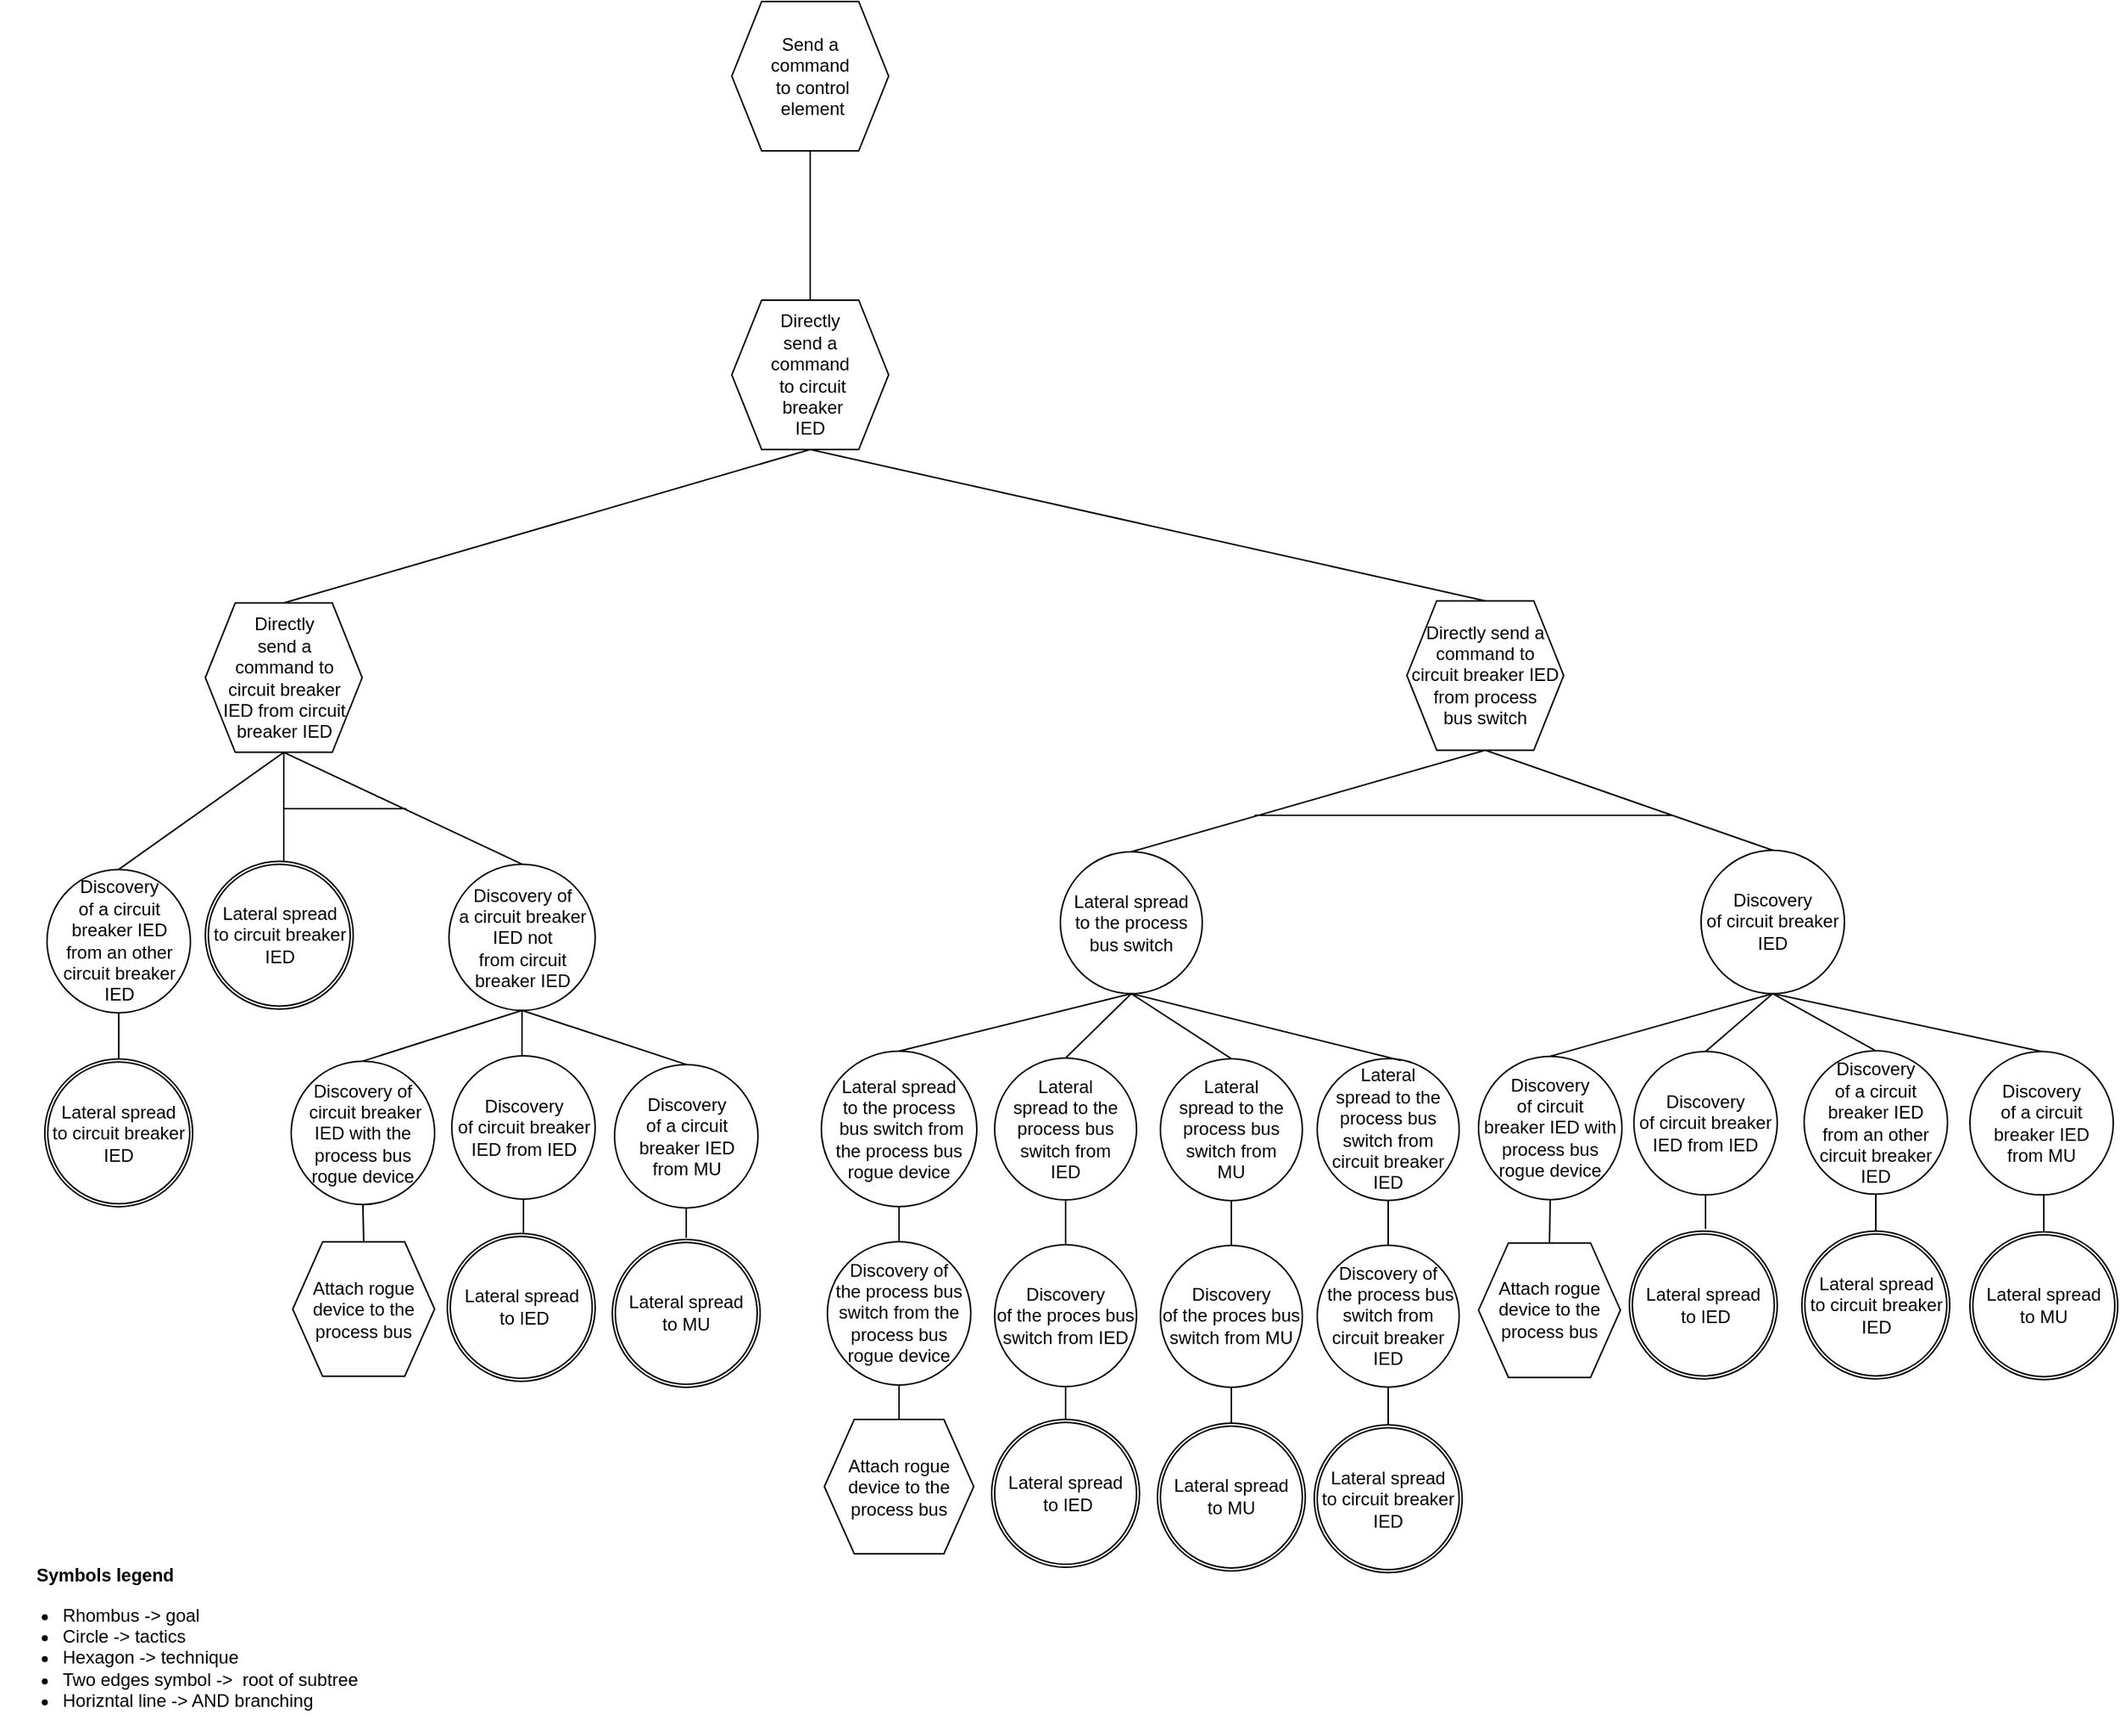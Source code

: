 <mxfile version="16.1.2" type="device"><diagram id="xbHYeiGO_CIbIeRIyyaW" name="Page-1"><mxGraphModel dx="505" dy="2098" grid="1" gridSize="10" guides="1" tooltips="1" connect="1" arrows="1" fold="1" page="1" pageScale="1" pageWidth="850" pageHeight="1100" math="0" shadow="0"><root><mxCell id="0"/><mxCell id="1" parent="0"/><mxCell id="wkG5_CU37ZLFnjXLYzD5-3" value="" style="endArrow=none;html=1;rounded=0;exitX=0.5;exitY=0;exitDx=0;exitDy=0;entryX=0.5;entryY=1;entryDx=0;entryDy=0;" parent="1" source="wkG5_CU37ZLFnjXLYzD5-10" target="wkG5_CU37ZLFnjXLYzD5-7" edge="1"><mxGeometry width="50" height="50" relative="1" as="geometry"><mxPoint x="202.75" y="127.5" as="sourcePoint"/><mxPoint x="698" y="70" as="targetPoint"/><Array as="points"/></mxGeometry></mxCell><mxCell id="wkG5_CU37ZLFnjXLYzD5-7" value="&lt;span style=&quot;font-family: &amp;#34;helvetica&amp;#34;&quot;&gt;Send a&lt;/span&gt;&lt;br style=&quot;font-family: &amp;#34;helvetica&amp;#34;&quot;&gt;&lt;span style=&quot;font-family: &amp;#34;helvetica&amp;#34;&quot;&gt;command&lt;/span&gt;&lt;br style=&quot;font-family: &amp;#34;helvetica&amp;#34;&quot;&gt;&lt;span style=&quot;font-family: &amp;#34;helvetica&amp;#34;&quot;&gt;&amp;nbsp;to control&lt;/span&gt;&lt;br style=&quot;font-family: &amp;#34;helvetica&amp;#34;&quot;&gt;&lt;span style=&quot;font-family: &amp;#34;helvetica&amp;#34;&quot;&gt;&amp;nbsp;element&lt;/span&gt;" style="shape=hexagon;perimeter=hexagonPerimeter2;whiteSpace=wrap;html=1;fixedSize=1;" parent="1" vertex="1"><mxGeometry x="1870" y="-40" width="105" height="100" as="geometry"/></mxCell><mxCell id="wkG5_CU37ZLFnjXLYzD5-10" value="Directly&lt;br&gt;send a&lt;br&gt;command&lt;br&gt;&amp;nbsp;to circuit &lt;br&gt;&amp;nbsp;breaker&lt;br&gt;IED" style="shape=hexagon;perimeter=hexagonPerimeter2;whiteSpace=wrap;html=1;fixedSize=1;" parent="1" vertex="1"><mxGeometry x="1870" y="160.0" width="105" height="100" as="geometry"/></mxCell><mxCell id="A3K8B1xX85LwOK0DyzmP-1" value="&lt;font style=&quot;font-size: 12px&quot;&gt;Symbols legend&lt;/font&gt;" style="text;strokeColor=none;fillColor=none;html=1;fontSize=24;fontStyle=1;verticalAlign=middle;align=center;" parent="1" vertex="1"><mxGeometry x="1400" y="990.0" width="100" height="40" as="geometry"/></mxCell><mxCell id="A3K8B1xX85LwOK0DyzmP-2" value="&lt;ul&gt;&lt;li&gt;&lt;span&gt;Rhombus -&amp;gt; goal&lt;/span&gt;&lt;/li&gt;&lt;li&gt;&lt;span&gt;Circle -&amp;gt; tactics&lt;/span&gt;&lt;br&gt;&lt;/li&gt;&lt;li&gt;Hexagon -&amp;gt; technique&lt;/li&gt;&lt;li&gt;Two edges symbol -&amp;gt;&amp;nbsp; root of subtree&amp;nbsp;&lt;/li&gt;&lt;li&gt;Horizntal line -&amp;gt; AND branching&lt;/li&gt;&lt;/ul&gt;" style="text;strokeColor=none;fillColor=none;html=1;whiteSpace=wrap;verticalAlign=middle;overflow=hidden;fontSize=12;" parent="1" vertex="1"><mxGeometry x="1380" y="1018.34" width="256" height="101.66" as="geometry"/></mxCell><mxCell id="Jbl8gsJ0nyqIGHnqKXbN-105" value="" style="endArrow=none;html=1;rounded=0;entryX=0.5;entryY=0;entryDx=0;entryDy=0;exitX=0.5;exitY=1;exitDx=0;exitDy=0;" parent="1" source="Jbl8gsJ0nyqIGHnqKXbN-117" target="ztV4Gmg8IP8V2Pzz6eEl-201" edge="1"><mxGeometry width="50" height="50" relative="1" as="geometry"><mxPoint x="2220" y="455.39" as="sourcePoint"/><mxPoint x="2528" y="508.16" as="targetPoint"/></mxGeometry></mxCell><mxCell id="Jbl8gsJ0nyqIGHnqKXbN-106" value="" style="endArrow=none;html=1;rounded=0;entryX=0.5;entryY=0;entryDx=0;entryDy=0;exitX=0.5;exitY=1;exitDx=0;exitDy=0;" parent="1" source="Jbl8gsJ0nyqIGHnqKXbN-117" target="Jbl8gsJ0nyqIGHnqKXbN-114" edge="1"><mxGeometry width="50" height="50" relative="1" as="geometry"><mxPoint x="2274.5" y="456.17" as="sourcePoint"/><mxPoint x="2149.75" y="506.17" as="targetPoint"/></mxGeometry></mxCell><mxCell id="Jbl8gsJ0nyqIGHnqKXbN-107" value="" style="endArrow=none;html=1;rounded=0;" parent="1" edge="1"><mxGeometry width="50" height="50" relative="1" as="geometry"><mxPoint x="2220" y="505" as="sourcePoint"/><mxPoint x="2500" y="505" as="targetPoint"/><Array as="points"/></mxGeometry></mxCell><mxCell id="Jbl8gsJ0nyqIGHnqKXbN-111" value="" style="endArrow=none;html=1;rounded=0;entryX=0.5;entryY=0;entryDx=0;entryDy=0;exitX=0.5;exitY=1;exitDx=0;exitDy=0;startArrow=none;" parent="1" source="Jbl8gsJ0nyqIGHnqKXbN-118" edge="1"><mxGeometry width="50" height="50" relative="1" as="geometry"><mxPoint x="2522" y="694.23" as="sourcePoint"/><mxPoint x="2522" y="781.85" as="targetPoint"/><Array as="points"/></mxGeometry></mxCell><mxCell id="Jbl8gsJ0nyqIGHnqKXbN-114" value="Discovery&lt;br&gt;of circuit breaker IED" style="ellipse;whiteSpace=wrap;html=1;aspect=fixed;" parent="1" vertex="1"><mxGeometry x="2519" y="528.4" width="96" height="96" as="geometry"/></mxCell><mxCell id="Jbl8gsJ0nyqIGHnqKXbN-116" value="" style="endArrow=none;html=1;rounded=0;entryX=0.5;entryY=0;entryDx=0;entryDy=0;exitX=0.5;exitY=1;exitDx=0;exitDy=0;" parent="1" source="wkG5_CU37ZLFnjXLYzD5-10" target="Jbl8gsJ0nyqIGHnqKXbN-117" edge="1"><mxGeometry width="50" height="50" relative="1" as="geometry"><mxPoint x="2982" y="298.71" as="sourcePoint"/><mxPoint x="3122.69" y="359.08" as="targetPoint"/></mxGeometry></mxCell><mxCell id="Jbl8gsJ0nyqIGHnqKXbN-117" value="Directly send a command to &lt;br&gt;circuit breaker IED from process &lt;br&gt;bus switch" style="shape=hexagon;perimeter=hexagonPerimeter2;whiteSpace=wrap;html=1;fixedSize=1;" parent="1" vertex="1"><mxGeometry x="2322" y="361.35" width="105" height="100" as="geometry"/></mxCell><mxCell id="Jbl8gsJ0nyqIGHnqKXbN-118" value="Discovery&lt;br&gt;of circuit breaker IED from IED" style="ellipse;whiteSpace=wrap;html=1;aspect=fixed;" parent="1" vertex="1"><mxGeometry x="2474" y="663.16" width="96" height="96" as="geometry"/></mxCell><mxCell id="Jbl8gsJ0nyqIGHnqKXbN-119" value="" style="endArrow=none;html=1;rounded=0;exitX=0.5;exitY=1;exitDx=0;exitDy=0;startArrow=none;entryX=0.5;entryY=0;entryDx=0;entryDy=0;" parent="1" source="Jbl8gsJ0nyqIGHnqKXbN-114" target="Jbl8gsJ0nyqIGHnqKXbN-118" edge="1"><mxGeometry width="50" height="50" relative="1" as="geometry"><mxPoint x="2639" y="628.1" as="sourcePoint"/><mxPoint x="2569" y="642.97" as="targetPoint"/><Array as="points"/></mxGeometry></mxCell><mxCell id="Jbl8gsJ0nyqIGHnqKXbN-120" value="Discovery &lt;br&gt;of circuit &lt;br&gt;breaker IED with process bus rogue device" style="ellipse;whiteSpace=wrap;html=1;aspect=fixed;" parent="1" vertex="1"><mxGeometry x="2370" y="666.32" width="96" height="96" as="geometry"/></mxCell><mxCell id="Jbl8gsJ0nyqIGHnqKXbN-121" value="" style="endArrow=none;html=1;rounded=0;exitX=0.5;exitY=0;exitDx=0;exitDy=0;entryX=0.5;entryY=1;entryDx=0;entryDy=0;" parent="1" source="Jbl8gsJ0nyqIGHnqKXbN-120" target="Jbl8gsJ0nyqIGHnqKXbN-114" edge="1"><mxGeometry width="50" height="50" relative="1" as="geometry"><mxPoint x="2263.292" y="762.376" as="sourcePoint"/><mxPoint x="2511" y="951.29" as="targetPoint"/><Array as="points"/></mxGeometry></mxCell><mxCell id="Jbl8gsJ0nyqIGHnqKXbN-122" value="Attach rogue device to the process bus" style="shape=hexagon;perimeter=hexagonPerimeter2;whiteSpace=wrap;html=1;fixedSize=1;" parent="1" vertex="1"><mxGeometry x="2370" y="791.35" width="95" height="90" as="geometry"/></mxCell><mxCell id="Jbl8gsJ0nyqIGHnqKXbN-123" value="" style="endArrow=none;html=1;rounded=0;entryX=0.5;entryY=0;entryDx=0;entryDy=0;exitX=0.5;exitY=1;exitDx=0;exitDy=0;" parent="1" source="Jbl8gsJ0nyqIGHnqKXbN-120" target="Jbl8gsJ0nyqIGHnqKXbN-122" edge="1"><mxGeometry width="50" height="50" relative="1" as="geometry"><mxPoint x="2455.5" y="768.51" as="sourcePoint"/><mxPoint x="2370.5" y="790.19" as="targetPoint"/></mxGeometry></mxCell><mxCell id="j7B5tyn3Clt2UNp_cxtj-1" value="" style="endArrow=none;html=1;rounded=0;exitX=0.5;exitY=1;exitDx=0;exitDy=0;fontStyle=1;entryX=0.5;entryY=0;entryDx=0;entryDy=0;" parent="1" source="wkG5_CU37ZLFnjXLYzD5-10" target="j7B5tyn3Clt2UNp_cxtj-10" edge="1"><mxGeometry width="50" height="50" relative="1" as="geometry"><mxPoint x="1912.5" y="273.48" as="sourcePoint"/><mxPoint x="2260" y="392.54" as="targetPoint"/></mxGeometry></mxCell><mxCell id="j7B5tyn3Clt2UNp_cxtj-7" value="" style="endArrow=none;html=1;rounded=0;entryX=0.5;entryY=0;entryDx=0;entryDy=0;exitX=0.5;exitY=1;exitDx=0;exitDy=0;" parent="1" source="j7B5tyn3Clt2UNp_cxtj-10" target="j7B5tyn3Clt2UNp_cxtj-9" edge="1"><mxGeometry width="50" height="50" relative="1" as="geometry"><mxPoint x="1481" y="449.44" as="sourcePoint"/><mxPoint x="1224.25" y="415.94" as="targetPoint"/><Array as="points"/></mxGeometry></mxCell><mxCell id="j7B5tyn3Clt2UNp_cxtj-8" value="" style="endArrow=none;html=1;rounded=0;exitX=0.5;exitY=1;exitDx=0;exitDy=0;entryX=0.5;entryY=0;entryDx=0;entryDy=0;" parent="1" source="j7B5tyn3Clt2UNp_cxtj-9" target="rM_Vll5B5-LiN2aD_D-j-15" edge="1"><mxGeometry width="50" height="50" relative="1" as="geometry"><mxPoint x="1289.5" y="391.37" as="sourcePoint"/><mxPoint x="1459.5" y="660.99" as="targetPoint"/></mxGeometry></mxCell><mxCell id="j7B5tyn3Clt2UNp_cxtj-9" value="Discovery&lt;br&gt;of a circuit breaker IED &lt;br&gt;from an other circuit breaker IED" style="ellipse;whiteSpace=wrap;html=1;aspect=fixed;" parent="1" vertex="1"><mxGeometry x="1411.5" y="541.19" width="96" height="96" as="geometry"/></mxCell><mxCell id="j7B5tyn3Clt2UNp_cxtj-10" value="Directly&lt;br&gt;send a&lt;br&gt;command to&lt;br&gt;circuit breaker&lt;br&gt;IED from circuit breaker IED" style="shape=hexagon;perimeter=hexagonPerimeter2;whiteSpace=wrap;html=1;fixedSize=1;" parent="1" vertex="1"><mxGeometry x="1517.5" y="362.79" width="105" height="100" as="geometry"/></mxCell><mxCell id="j7B5tyn3Clt2UNp_cxtj-16" value="" style="endArrow=none;html=1;rounded=0;entryX=0.5;entryY=0;entryDx=0;entryDy=0;exitX=0.5;exitY=1;exitDx=0;exitDy=0;" parent="1" source="j7B5tyn3Clt2UNp_cxtj-10" edge="1"><mxGeometry width="50" height="50" relative="1" as="geometry"><mxPoint x="1585.5" y="498.57" as="sourcePoint"/><mxPoint x="1570" y="540.09" as="targetPoint"/></mxGeometry></mxCell><mxCell id="j7B5tyn3Clt2UNp_cxtj-17" value="" style="endArrow=none;html=1;rounded=0;exitX=0.5;exitY=1;exitDx=0;exitDy=0;entryX=0.5;entryY=0;entryDx=0;entryDy=0;" parent="1" source="j7B5tyn3Clt2UNp_cxtj-10" target="j7B5tyn3Clt2UNp_cxtj-22" edge="1"><mxGeometry width="50" height="50" relative="1" as="geometry"><mxPoint x="1181" y="464.03" as="sourcePoint"/><mxPoint x="1778.5" y="525.49" as="targetPoint"/></mxGeometry></mxCell><mxCell id="j7B5tyn3Clt2UNp_cxtj-18" value="Attach rogue device to the process bus" style="shape=hexagon;perimeter=hexagonPerimeter2;whiteSpace=wrap;html=1;fixedSize=1;" parent="1" vertex="1"><mxGeometry x="1576" y="790.64" width="95" height="90" as="geometry"/></mxCell><mxCell id="j7B5tyn3Clt2UNp_cxtj-19" value="Discovery of&lt;br&gt;&amp;nbsp;circuit breaker &lt;br&gt;IED with the process bus rogue device" style="ellipse;whiteSpace=wrap;html=1;aspect=fixed;" parent="1" vertex="1"><mxGeometry x="1575" y="669.57" width="96" height="96" as="geometry"/></mxCell><mxCell id="j7B5tyn3Clt2UNp_cxtj-20" value="" style="endArrow=none;html=1;rounded=0;entryX=0.5;entryY=0;entryDx=0;entryDy=0;exitX=0.5;exitY=1;exitDx=0;exitDy=0;" parent="1" source="j7B5tyn3Clt2UNp_cxtj-19" target="j7B5tyn3Clt2UNp_cxtj-18" edge="1"><mxGeometry width="50" height="50" relative="1" as="geometry"><mxPoint x="1588.63" y="717.54" as="sourcePoint"/><mxPoint x="1626.13" y="746.54" as="targetPoint"/></mxGeometry></mxCell><mxCell id="j7B5tyn3Clt2UNp_cxtj-21" value="" style="endArrow=none;html=1;rounded=0;" parent="1" edge="1"><mxGeometry width="50" height="50" relative="1" as="geometry"><mxPoint x="1570.5" y="500.51" as="sourcePoint"/><mxPoint x="1652" y="500.54" as="targetPoint"/></mxGeometry></mxCell><mxCell id="j7B5tyn3Clt2UNp_cxtj-22" value="Discovery of&lt;br&gt;a circuit breaker IED not &lt;br&gt;from circuit breaker IED" style="ellipse;whiteSpace=wrap;html=1;aspect=fixed;" parent="1" vertex="1"><mxGeometry x="1680.62" y="537.72" width="97.88" height="97.88" as="geometry"/></mxCell><mxCell id="j7B5tyn3Clt2UNp_cxtj-23" value="" style="endArrow=none;html=1;rounded=0;exitX=0.5;exitY=0;exitDx=0;exitDy=0;entryX=0.5;entryY=1;entryDx=0;entryDy=0;" parent="1" source="j7B5tyn3Clt2UNp_cxtj-19" target="j7B5tyn3Clt2UNp_cxtj-22" edge="1"><mxGeometry width="50" height="50" relative="1" as="geometry"><mxPoint x="1573.88" y="688.75" as="sourcePoint"/><mxPoint x="1573.88" y="644.88" as="targetPoint"/><Array as="points"/></mxGeometry></mxCell><mxCell id="j7B5tyn3Clt2UNp_cxtj-43" value="Discovery&lt;br&gt;of a circuit breaker IED &lt;br&gt;from an other circuit breaker IED" style="ellipse;whiteSpace=wrap;html=1;aspect=fixed;" parent="1" vertex="1"><mxGeometry x="2588" y="662.66" width="96" height="96" as="geometry"/></mxCell><mxCell id="j7B5tyn3Clt2UNp_cxtj-48" value="" style="endArrow=none;html=1;rounded=0;exitX=0.5;exitY=1;exitDx=0;exitDy=0;startArrow=none;entryX=0.5;entryY=0;entryDx=0;entryDy=0;" parent="1" source="Jbl8gsJ0nyqIGHnqKXbN-114" target="j7B5tyn3Clt2UNp_cxtj-43" edge="1"><mxGeometry width="50" height="50" relative="1" as="geometry"><mxPoint x="2510" y="646.42" as="sourcePoint"/><mxPoint x="2510" y="704.74" as="targetPoint"/><Array as="points"/></mxGeometry></mxCell><mxCell id="j7B5tyn3Clt2UNp_cxtj-56" value="Discovery&lt;br&gt;of a circuit breaker IED &lt;br&gt;from MU" style="ellipse;whiteSpace=wrap;html=1;aspect=fixed;" parent="1" vertex="1"><mxGeometry x="2699" y="663.16" width="96" height="96" as="geometry"/></mxCell><mxCell id="j7B5tyn3Clt2UNp_cxtj-61" value="" style="endArrow=none;html=1;rounded=0;startArrow=none;entryX=0.5;entryY=0;entryDx=0;entryDy=0;exitX=0.5;exitY=1;exitDx=0;exitDy=0;" parent="1" source="Jbl8gsJ0nyqIGHnqKXbN-114" target="j7B5tyn3Clt2UNp_cxtj-56" edge="1"><mxGeometry width="50" height="50" relative="1" as="geometry"><mxPoint x="2629" y="630.62" as="sourcePoint"/><mxPoint x="2632" y="702.88" as="targetPoint"/><Array as="points"/></mxGeometry></mxCell><mxCell id="j7B5tyn3Clt2UNp_cxtj-89" value="" style="endArrow=none;html=1;rounded=0;entryX=0.5;entryY=0;entryDx=0;entryDy=0;exitX=0.5;exitY=1;exitDx=0;exitDy=0;startArrow=none;" parent="1" source="j7B5tyn3Clt2UNp_cxtj-93" edge="1"><mxGeometry width="50" height="50" relative="1" as="geometry"><mxPoint x="1730.5" y="697.02" as="sourcePoint"/><mxPoint x="1730.5" y="784.64" as="targetPoint"/><Array as="points"/></mxGeometry></mxCell><mxCell id="j7B5tyn3Clt2UNp_cxtj-93" value="Discovery&lt;br&gt;of circuit breaker IED from IED" style="ellipse;whiteSpace=wrap;html=1;aspect=fixed;" parent="1" vertex="1"><mxGeometry x="1682.5" y="665.95" width="96" height="96" as="geometry"/></mxCell><mxCell id="j7B5tyn3Clt2UNp_cxtj-94" value="" style="endArrow=none;html=1;rounded=0;exitX=0.5;exitY=1;exitDx=0;exitDy=0;startArrow=none;" parent="1" source="j7B5tyn3Clt2UNp_cxtj-22" edge="1"><mxGeometry width="50" height="50" relative="1" as="geometry"><mxPoint x="1740.5" y="771.95" as="sourcePoint"/><mxPoint x="1729.5" y="665.92" as="targetPoint"/><Array as="points"/></mxGeometry></mxCell><mxCell id="j7B5tyn3Clt2UNp_cxtj-100" value="" style="endArrow=none;html=1;rounded=0;exitX=0.5;exitY=1;exitDx=0;exitDy=0;entryX=0.5;entryY=0;entryDx=0;entryDy=0;" parent="1" source="j7B5tyn3Clt2UNp_cxtj-101" edge="1"><mxGeometry width="50" height="50" relative="1" as="geometry"><mxPoint x="1739.5" y="509.83" as="sourcePoint"/><mxPoint x="1839.5" y="787.95" as="targetPoint"/></mxGeometry></mxCell><mxCell id="j7B5tyn3Clt2UNp_cxtj-101" value="Discovery&lt;br&gt;of a circuit breaker IED &lt;br&gt;from MU" style="ellipse;whiteSpace=wrap;html=1;aspect=fixed;" parent="1" vertex="1"><mxGeometry x="1791.5" y="671.83" width="96" height="96" as="geometry"/></mxCell><mxCell id="j7B5tyn3Clt2UNp_cxtj-106" value="" style="endArrow=none;html=1;rounded=0;exitX=0.5;exitY=0;exitDx=0;exitDy=0;entryX=0.5;entryY=1;entryDx=0;entryDy=0;" parent="1" source="j7B5tyn3Clt2UNp_cxtj-101" target="j7B5tyn3Clt2UNp_cxtj-22" edge="1"><mxGeometry width="50" height="50" relative="1" as="geometry"><mxPoint x="1630" y="679.57" as="sourcePoint"/><mxPoint x="1739.56" y="645.6" as="targetPoint"/><Array as="points"/></mxGeometry></mxCell><mxCell id="ztV4Gmg8IP8V2Pzz6eEl-178" value="" style="endArrow=none;html=1;rounded=0;exitX=0.5;exitY=1;exitDx=0;exitDy=0;" parent="1" source="ztV4Gmg8IP8V2Pzz6eEl-182" edge="1"><mxGeometry width="50" height="50" relative="1" as="geometry"><mxPoint x="2060.75" y="897.01" as="sourcePoint"/><mxPoint x="2093.5" y="913.76" as="targetPoint"/><Array as="points"/></mxGeometry></mxCell><mxCell id="ztV4Gmg8IP8V2Pzz6eEl-182" value="Discovery&lt;br&gt;of the proces bus switch from IED" style="ellipse;whiteSpace=wrap;html=1;aspect=fixed;" parent="1" vertex="1"><mxGeometry x="2046" y="792.51" width="95" height="95" as="geometry"/></mxCell><mxCell id="ztV4Gmg8IP8V2Pzz6eEl-183" value="Lateral&lt;br&gt;&amp;nbsp;spread to the&amp;nbsp;&lt;br&gt;process bus switch from &lt;br&gt;IED" style="ellipse;whiteSpace=wrap;html=1;aspect=fixed;" parent="1" vertex="1"><mxGeometry x="2046" y="667.51" width="95" height="95" as="geometry"/></mxCell><mxCell id="ztV4Gmg8IP8V2Pzz6eEl-184" value="" style="endArrow=none;html=1;rounded=0;entryX=0.5;entryY=1;entryDx=0;entryDy=0;" parent="1" source="ztV4Gmg8IP8V2Pzz6eEl-182" target="ztV4Gmg8IP8V2Pzz6eEl-183" edge="1"><mxGeometry width="50" height="50" relative="1" as="geometry"><mxPoint x="2094" y="788.01" as="sourcePoint"/><mxPoint x="1835.38" y="799.51" as="targetPoint"/><Array as="points"/></mxGeometry></mxCell><mxCell id="ztV4Gmg8IP8V2Pzz6eEl-186" value="" style="endArrow=none;html=1;rounded=0;entryX=0.5;entryY=1;entryDx=0;entryDy=0;exitX=0.5;exitY=0;exitDx=0;exitDy=0;" parent="1" source="ztV4Gmg8IP8V2Pzz6eEl-183" target="ztV4Gmg8IP8V2Pzz6eEl-201" edge="1"><mxGeometry width="50" height="50" relative="1" as="geometry"><mxPoint x="2128.5" y="846.12" as="sourcePoint"/><mxPoint x="2118.5" y="681.62" as="targetPoint"/><Array as="points"/></mxGeometry></mxCell><mxCell id="ztV4Gmg8IP8V2Pzz6eEl-188" value="" style="endArrow=none;html=1;rounded=0;exitX=0.5;exitY=1;exitDx=0;exitDy=0;" parent="1" source="ztV4Gmg8IP8V2Pzz6eEl-192" edge="1"><mxGeometry width="50" height="50" relative="1" as="geometry"><mxPoint x="2171.75" y="897.45" as="sourcePoint"/><mxPoint x="2204.5" y="914.2" as="targetPoint"/><Array as="points"/></mxGeometry></mxCell><mxCell id="ztV4Gmg8IP8V2Pzz6eEl-192" value="Discovery&lt;br&gt;of the proces bus switch from MU" style="ellipse;whiteSpace=wrap;html=1;aspect=fixed;" parent="1" vertex="1"><mxGeometry x="2157" y="792.95" width="95" height="95" as="geometry"/></mxCell><mxCell id="ztV4Gmg8IP8V2Pzz6eEl-193" value="Lateral&lt;br&gt;&amp;nbsp;spread to the&amp;nbsp;&lt;br&gt;process bus switch from &lt;br&gt;MU" style="ellipse;whiteSpace=wrap;html=1;aspect=fixed;" parent="1" vertex="1"><mxGeometry x="2157" y="667.95" width="95" height="95" as="geometry"/></mxCell><mxCell id="ztV4Gmg8IP8V2Pzz6eEl-194" value="" style="endArrow=none;html=1;rounded=0;entryX=0.5;entryY=1;entryDx=0;entryDy=0;" parent="1" source="ztV4Gmg8IP8V2Pzz6eEl-192" target="ztV4Gmg8IP8V2Pzz6eEl-193" edge="1"><mxGeometry width="50" height="50" relative="1" as="geometry"><mxPoint x="2205" y="788.45" as="sourcePoint"/><mxPoint x="1946.38" y="799.95" as="targetPoint"/><Array as="points"/></mxGeometry></mxCell><mxCell id="ztV4Gmg8IP8V2Pzz6eEl-195" value="" style="endArrow=none;html=1;rounded=0;entryX=0.5;entryY=1;entryDx=0;entryDy=0;exitX=0.5;exitY=0;exitDx=0;exitDy=0;" parent="1" source="ztV4Gmg8IP8V2Pzz6eEl-193" target="ztV4Gmg8IP8V2Pzz6eEl-201" edge="1"><mxGeometry width="50" height="50" relative="1" as="geometry"><mxPoint x="2206" y="732.32" as="sourcePoint"/><mxPoint x="2205" y="692.0" as="targetPoint"/><Array as="points"/></mxGeometry></mxCell><mxCell id="ztV4Gmg8IP8V2Pzz6eEl-201" value="Lateral spread &lt;br&gt;to the process bus switch" style="ellipse;whiteSpace=wrap;html=1;aspect=fixed;" parent="1" vertex="1"><mxGeometry x="2090" y="529.4" width="95" height="95" as="geometry"/></mxCell><mxCell id="ztV4Gmg8IP8V2Pzz6eEl-203" value="" style="endArrow=none;html=1;rounded=0;exitX=0.5;exitY=1;exitDx=0;exitDy=0;" parent="1" source="ztV4Gmg8IP8V2Pzz6eEl-207" edge="1"><mxGeometry width="50" height="50" relative="1" as="geometry"><mxPoint x="2276.75" y="897.33" as="sourcePoint"/><mxPoint x="2309.5" y="914.08" as="targetPoint"/><Array as="points"/></mxGeometry></mxCell><mxCell id="ztV4Gmg8IP8V2Pzz6eEl-207" value="Discovery of&lt;br&gt;&amp;nbsp;the process&amp;nbsp;bus switch from circuit breaker IED" style="ellipse;whiteSpace=wrap;html=1;aspect=fixed;" parent="1" vertex="1"><mxGeometry x="2262" y="792.83" width="95" height="95" as="geometry"/></mxCell><mxCell id="ztV4Gmg8IP8V2Pzz6eEl-208" value="Lateral&lt;br&gt;&amp;nbsp;spread to the&amp;nbsp;&lt;br&gt;process bus switch from &lt;br&gt;circuit breaker IED" style="ellipse;whiteSpace=wrap;html=1;aspect=fixed;" parent="1" vertex="1"><mxGeometry x="2262" y="667.83" width="95" height="95" as="geometry"/></mxCell><mxCell id="ztV4Gmg8IP8V2Pzz6eEl-209" value="" style="endArrow=none;html=1;rounded=0;entryX=0.5;entryY=1;entryDx=0;entryDy=0;" parent="1" source="ztV4Gmg8IP8V2Pzz6eEl-207" target="ztV4Gmg8IP8V2Pzz6eEl-208" edge="1"><mxGeometry width="50" height="50" relative="1" as="geometry"><mxPoint x="2310" y="788.33" as="sourcePoint"/><mxPoint x="2051.38" y="799.83" as="targetPoint"/><Array as="points"/></mxGeometry></mxCell><mxCell id="ztV4Gmg8IP8V2Pzz6eEl-210" value="" style="endArrow=none;html=1;rounded=0;exitX=0.589;exitY=0.014;exitDx=0;exitDy=0;exitPerimeter=0;entryX=0.5;entryY=1;entryDx=0;entryDy=0;" parent="1" source="ztV4Gmg8IP8V2Pzz6eEl-208" target="ztV4Gmg8IP8V2Pzz6eEl-201" edge="1"><mxGeometry width="50" height="50" relative="1" as="geometry"><mxPoint x="2268.5" y="726.35" as="sourcePoint"/><mxPoint x="2205" y="673.75" as="targetPoint"/><Array as="points"/></mxGeometry></mxCell><mxCell id="rM_Vll5B5-LiN2aD_D-j-15" value="" style="ellipse;whiteSpace=wrap;html=1;aspect=fixed;" parent="1" vertex="1"><mxGeometry x="1410" y="668.07" width="99" height="99" as="geometry"/></mxCell><mxCell id="rM_Vll5B5-LiN2aD_D-j-16" value="Lateral spread&lt;br&gt;to circuit breaker IED" style="ellipse;whiteSpace=wrap;html=1;aspect=fixed;" parent="1" vertex="1"><mxGeometry x="1412" y="670.07" width="95" height="95" as="geometry"/></mxCell><mxCell id="rM_Vll5B5-LiN2aD_D-j-17" value="" style="ellipse;whiteSpace=wrap;html=1;aspect=fixed;" parent="1" vertex="1"><mxGeometry x="1517.5" y="535.72" width="99" height="99" as="geometry"/></mxCell><mxCell id="rM_Vll5B5-LiN2aD_D-j-18" value="Lateral spread&lt;br&gt;to circuit breaker IED" style="ellipse;whiteSpace=wrap;html=1;aspect=fixed;" parent="1" vertex="1"><mxGeometry x="1519.5" y="537.72" width="95" height="95" as="geometry"/></mxCell><mxCell id="rM_Vll5B5-LiN2aD_D-j-19" value="" style="ellipse;whiteSpace=wrap;html=1;aspect=fixed;" parent="1" vertex="1"><mxGeometry x="1679.5" y="784.95" width="99" height="99" as="geometry"/></mxCell><mxCell id="rM_Vll5B5-LiN2aD_D-j-20" value="Lateral spread&lt;br&gt;&amp;nbsp;to IED" style="ellipse;whiteSpace=wrap;html=1;aspect=fixed;" parent="1" vertex="1"><mxGeometry x="1681.5" y="786.95" width="95" height="95" as="geometry"/></mxCell><mxCell id="rM_Vll5B5-LiN2aD_D-j-21" value="" style="ellipse;whiteSpace=wrap;html=1;aspect=fixed;" parent="1" vertex="1"><mxGeometry x="1790" y="788.95" width="99" height="99" as="geometry"/></mxCell><mxCell id="rM_Vll5B5-LiN2aD_D-j-22" value="Lateral spread &lt;br&gt;to MU" style="ellipse;whiteSpace=wrap;html=1;aspect=fixed;" parent="1" vertex="1"><mxGeometry x="1792" y="790.95" width="95" height="95" as="geometry"/></mxCell><mxCell id="rM_Vll5B5-LiN2aD_D-j-23" value="" style="ellipse;whiteSpace=wrap;html=1;aspect=fixed;" parent="1" vertex="1"><mxGeometry x="2044" y="909.51" width="99" height="99" as="geometry"/></mxCell><mxCell id="rM_Vll5B5-LiN2aD_D-j-24" value="Lateral spread&lt;br&gt;&amp;nbsp;to IED" style="ellipse;whiteSpace=wrap;html=1;aspect=fixed;" parent="1" vertex="1"><mxGeometry x="2046" y="911.51" width="95" height="95" as="geometry"/></mxCell><mxCell id="rM_Vll5B5-LiN2aD_D-j-25" value="" style="ellipse;whiteSpace=wrap;html=1;aspect=fixed;" parent="1" vertex="1"><mxGeometry x="2155" y="911.95" width="99" height="99" as="geometry"/></mxCell><mxCell id="rM_Vll5B5-LiN2aD_D-j-26" value="Lateral spread&lt;br&gt;to MU" style="ellipse;whiteSpace=wrap;html=1;aspect=fixed;" parent="1" vertex="1"><mxGeometry x="2157" y="913.95" width="95" height="95" as="geometry"/></mxCell><mxCell id="rM_Vll5B5-LiN2aD_D-j-27" value="" style="ellipse;whiteSpace=wrap;html=1;aspect=fixed;" parent="1" vertex="1"><mxGeometry x="2260" y="913.08" width="99" height="99" as="geometry"/></mxCell><mxCell id="rM_Vll5B5-LiN2aD_D-j-28" value="Lateral spread&lt;br&gt;to circuit breaker IED" style="ellipse;whiteSpace=wrap;html=1;aspect=fixed;" parent="1" vertex="1"><mxGeometry x="2262" y="915.08" width="95" height="95" as="geometry"/></mxCell><mxCell id="rM_Vll5B5-LiN2aD_D-j-30" value="" style="ellipse;whiteSpace=wrap;html=1;aspect=fixed;" parent="1" vertex="1"><mxGeometry x="2471" y="783.35" width="99" height="99" as="geometry"/></mxCell><mxCell id="rM_Vll5B5-LiN2aD_D-j-31" value="Lateral spread&lt;br&gt;&amp;nbsp;to IED" style="ellipse;whiteSpace=wrap;html=1;aspect=fixed;" parent="1" vertex="1"><mxGeometry x="2473" y="785.35" width="95" height="95" as="geometry"/></mxCell><mxCell id="rM_Vll5B5-LiN2aD_D-j-32" value="" style="endArrow=none;html=1;rounded=0;exitX=0.5;exitY=1;exitDx=0;exitDy=0;" parent="1" source="j7B5tyn3Clt2UNp_cxtj-43" edge="1"><mxGeometry width="50" height="50" relative="1" as="geometry"><mxPoint x="2598" y="769.2" as="sourcePoint"/><mxPoint x="2636" y="783.55" as="targetPoint"/><Array as="points"/></mxGeometry></mxCell><mxCell id="rM_Vll5B5-LiN2aD_D-j-33" value="" style="ellipse;whiteSpace=wrap;html=1;aspect=fixed;" parent="1" vertex="1"><mxGeometry x="2586.5" y="783.35" width="99" height="99" as="geometry"/></mxCell><mxCell id="rM_Vll5B5-LiN2aD_D-j-34" value="Lateral spread&lt;br&gt;to circuit breaker IED" style="ellipse;whiteSpace=wrap;html=1;aspect=fixed;" parent="1" vertex="1"><mxGeometry x="2588.5" y="785.35" width="95" height="95" as="geometry"/></mxCell><mxCell id="rM_Vll5B5-LiN2aD_D-j-35" value="" style="endArrow=none;html=1;rounded=0;exitX=0.5;exitY=1;exitDx=0;exitDy=0;" parent="1" edge="1"><mxGeometry width="50" height="50" relative="1" as="geometry"><mxPoint x="2748.5" y="758.85" as="sourcePoint"/><mxPoint x="2748.5" y="785.1" as="targetPoint"/><Array as="points"/></mxGeometry></mxCell><mxCell id="rM_Vll5B5-LiN2aD_D-j-36" value="" style="ellipse;whiteSpace=wrap;html=1;aspect=fixed;" parent="1" vertex="1"><mxGeometry x="2699" y="783.85" width="99" height="99" as="geometry"/></mxCell><mxCell id="rM_Vll5B5-LiN2aD_D-j-37" value="Lateral spread&lt;br&gt;to MU" style="ellipse;whiteSpace=wrap;html=1;aspect=fixed;" parent="1" vertex="1"><mxGeometry x="2701" y="785.85" width="95" height="95" as="geometry"/></mxCell><mxCell id="fn6PuYyyS1CkvZnN8i6E-1" value="" style="endArrow=none;html=1;rounded=0;entryX=0.5;entryY=0;entryDx=0;entryDy=0;exitX=0.5;exitY=1;exitDx=0;exitDy=0;" parent="1" source="ztV4Gmg8IP8V2Pzz6eEl-201" target="fn6PuYyyS1CkvZnN8i6E-2" edge="1"><mxGeometry width="50" height="50" relative="1" as="geometry"><mxPoint x="2148" y="607.0" as="sourcePoint"/><mxPoint x="1998" y="833.22" as="targetPoint"/></mxGeometry></mxCell><mxCell id="fn6PuYyyS1CkvZnN8i6E-2" value="Lateral spread &lt;br&gt;to the process&lt;br&gt;&amp;nbsp;bus switch from the process bus &lt;br&gt;rogue device" style="ellipse;whiteSpace=wrap;html=1;aspect=fixed;" parent="1" vertex="1"><mxGeometry x="1929.96" y="662.88" width="104.07" height="104.07" as="geometry"/></mxCell><mxCell id="fn6PuYyyS1CkvZnN8i6E-3" value="Discovery of &lt;br&gt;the process bus switch from the process bus&lt;br&gt;rogue device" style="ellipse;whiteSpace=wrap;html=1;aspect=fixed;" parent="1" vertex="1"><mxGeometry x="1934" y="790.45" width="96" height="96" as="geometry"/></mxCell><mxCell id="fn6PuYyyS1CkvZnN8i6E-4" value="Attach rogue device to the process bus" style="shape=hexagon;perimeter=hexagonPerimeter2;whiteSpace=wrap;html=1;fixedSize=1;" parent="1" vertex="1"><mxGeometry x="1931.99" y="909.51" width="100" height="90" as="geometry"/></mxCell><mxCell id="fn6PuYyyS1CkvZnN8i6E-5" value="" style="endArrow=none;html=1;rounded=0;entryX=0.5;entryY=1;entryDx=0;entryDy=0;" parent="1" source="fn6PuYyyS1CkvZnN8i6E-4" target="fn6PuYyyS1CkvZnN8i6E-3" edge="1"><mxGeometry width="50" height="50" relative="1" as="geometry"><mxPoint x="1992" y="683.9" as="sourcePoint"/><mxPoint x="2000" y="890" as="targetPoint"/><Array as="points"/></mxGeometry></mxCell><mxCell id="fn6PuYyyS1CkvZnN8i6E-6" value="" style="endArrow=none;html=1;rounded=0;exitX=0.5;exitY=0;exitDx=0;exitDy=0;" parent="1" source="fn6PuYyyS1CkvZnN8i6E-3" target="fn6PuYyyS1CkvZnN8i6E-2" edge="1"><mxGeometry width="50" height="50" relative="1" as="geometry"><mxPoint x="1982" y="796.4" as="sourcePoint"/><mxPoint x="1960" y="770" as="targetPoint"/><Array as="points"/></mxGeometry></mxCell></root></mxGraphModel></diagram></mxfile>